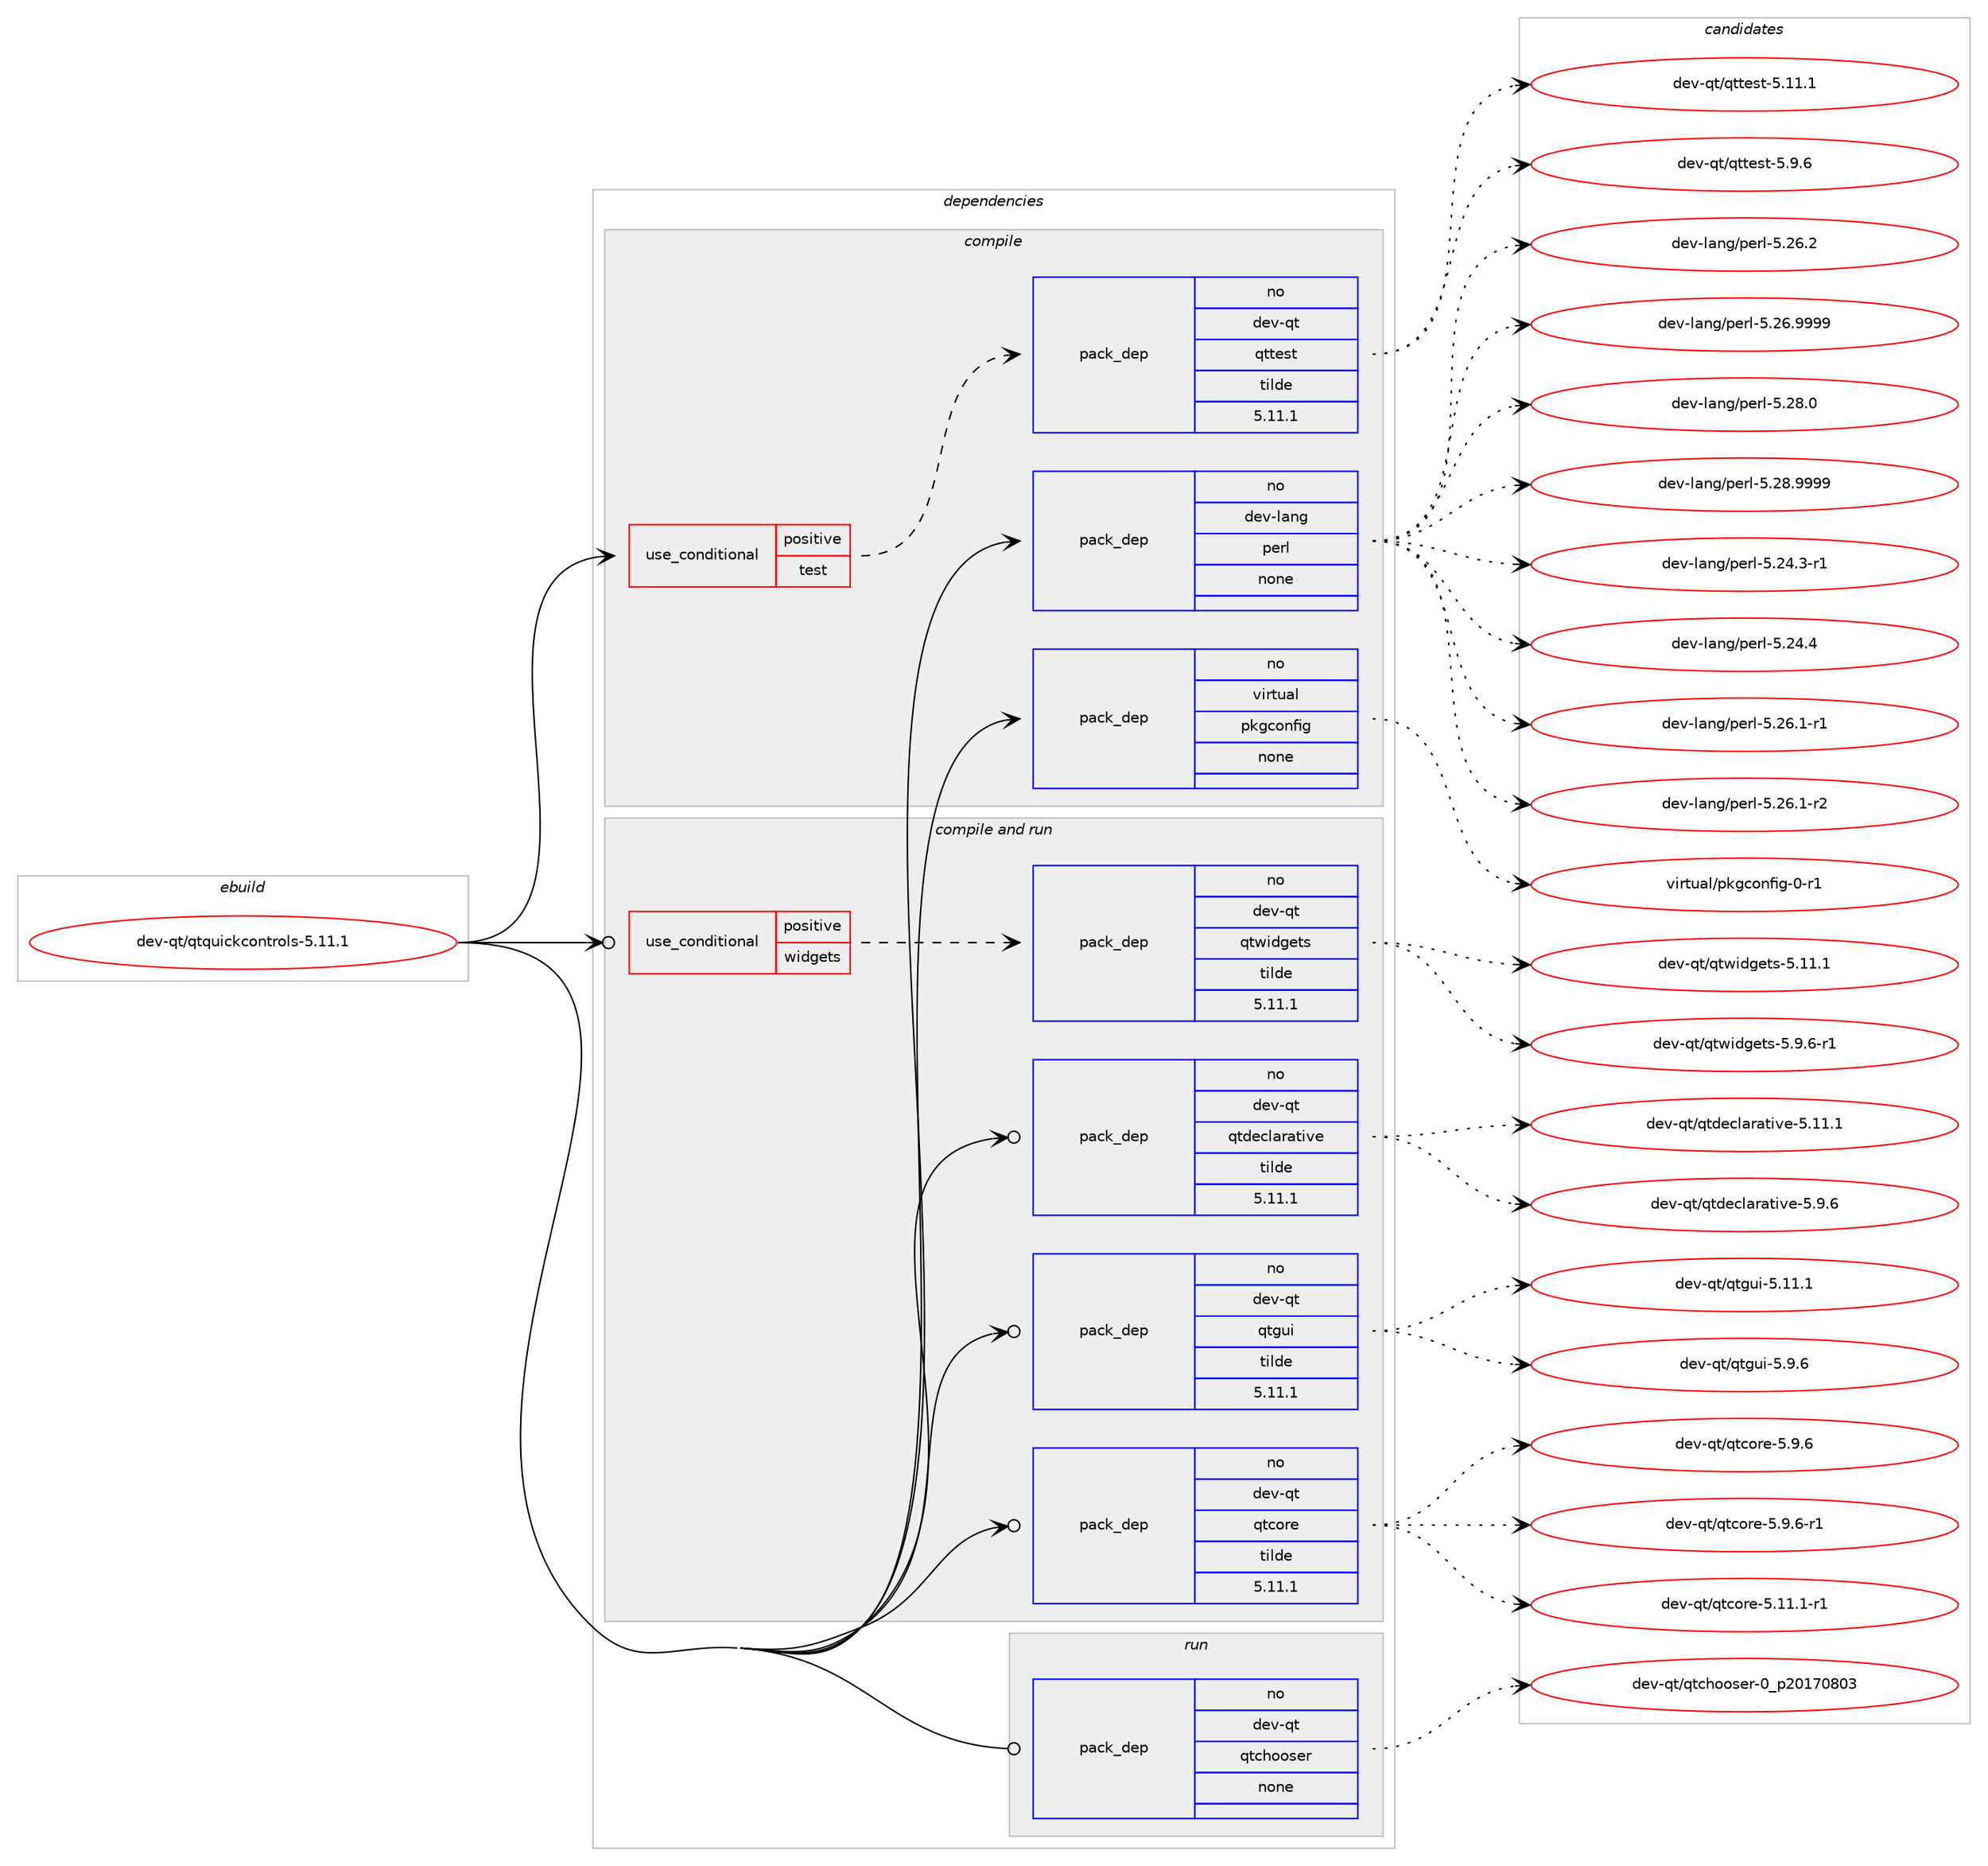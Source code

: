 digraph prolog {

# *************
# Graph options
# *************

newrank=true;
concentrate=true;
compound=true;
graph [rankdir=LR,fontname=Helvetica,fontsize=10,ranksep=1.5];#, ranksep=2.5, nodesep=0.2];
edge  [arrowhead=vee];
node  [fontname=Helvetica,fontsize=10];

# **********
# The ebuild
# **********

subgraph cluster_leftcol {
color=gray;
rank=same;
label=<<i>ebuild</i>>;
id [label="dev-qt/qtquickcontrols-5.11.1", color=red, width=4, href="../dev-qt/qtquickcontrols-5.11.1.svg"];
}

# ****************
# The dependencies
# ****************

subgraph cluster_midcol {
color=gray;
label=<<i>dependencies</i>>;
subgraph cluster_compile {
fillcolor="#eeeeee";
style=filled;
label=<<i>compile</i>>;
subgraph cond1366 {
dependency5963 [label=<<TABLE BORDER="0" CELLBORDER="1" CELLSPACING="0" CELLPADDING="4"><TR><TD ROWSPAN="3" CELLPADDING="10">use_conditional</TD></TR><TR><TD>positive</TD></TR><TR><TD>test</TD></TR></TABLE>>, shape=none, color=red];
subgraph pack4470 {
dependency5964 [label=<<TABLE BORDER="0" CELLBORDER="1" CELLSPACING="0" CELLPADDING="4" WIDTH="220"><TR><TD ROWSPAN="6" CELLPADDING="30">pack_dep</TD></TR><TR><TD WIDTH="110">no</TD></TR><TR><TD>dev-qt</TD></TR><TR><TD>qttest</TD></TR><TR><TD>tilde</TD></TR><TR><TD>5.11.1</TD></TR></TABLE>>, shape=none, color=blue];
}
dependency5963:e -> dependency5964:w [weight=20,style="dashed",arrowhead="vee"];
}
id:e -> dependency5963:w [weight=20,style="solid",arrowhead="vee"];
subgraph pack4471 {
dependency5965 [label=<<TABLE BORDER="0" CELLBORDER="1" CELLSPACING="0" CELLPADDING="4" WIDTH="220"><TR><TD ROWSPAN="6" CELLPADDING="30">pack_dep</TD></TR><TR><TD WIDTH="110">no</TD></TR><TR><TD>dev-lang</TD></TR><TR><TD>perl</TD></TR><TR><TD>none</TD></TR><TR><TD></TD></TR></TABLE>>, shape=none, color=blue];
}
id:e -> dependency5965:w [weight=20,style="solid",arrowhead="vee"];
subgraph pack4472 {
dependency5966 [label=<<TABLE BORDER="0" CELLBORDER="1" CELLSPACING="0" CELLPADDING="4" WIDTH="220"><TR><TD ROWSPAN="6" CELLPADDING="30">pack_dep</TD></TR><TR><TD WIDTH="110">no</TD></TR><TR><TD>virtual</TD></TR><TR><TD>pkgconfig</TD></TR><TR><TD>none</TD></TR><TR><TD></TD></TR></TABLE>>, shape=none, color=blue];
}
id:e -> dependency5966:w [weight=20,style="solid",arrowhead="vee"];
}
subgraph cluster_compileandrun {
fillcolor="#eeeeee";
style=filled;
label=<<i>compile and run</i>>;
subgraph cond1367 {
dependency5967 [label=<<TABLE BORDER="0" CELLBORDER="1" CELLSPACING="0" CELLPADDING="4"><TR><TD ROWSPAN="3" CELLPADDING="10">use_conditional</TD></TR><TR><TD>positive</TD></TR><TR><TD>widgets</TD></TR></TABLE>>, shape=none, color=red];
subgraph pack4473 {
dependency5968 [label=<<TABLE BORDER="0" CELLBORDER="1" CELLSPACING="0" CELLPADDING="4" WIDTH="220"><TR><TD ROWSPAN="6" CELLPADDING="30">pack_dep</TD></TR><TR><TD WIDTH="110">no</TD></TR><TR><TD>dev-qt</TD></TR><TR><TD>qtwidgets</TD></TR><TR><TD>tilde</TD></TR><TR><TD>5.11.1</TD></TR></TABLE>>, shape=none, color=blue];
}
dependency5967:e -> dependency5968:w [weight=20,style="dashed",arrowhead="vee"];
}
id:e -> dependency5967:w [weight=20,style="solid",arrowhead="odotvee"];
subgraph pack4474 {
dependency5969 [label=<<TABLE BORDER="0" CELLBORDER="1" CELLSPACING="0" CELLPADDING="4" WIDTH="220"><TR><TD ROWSPAN="6" CELLPADDING="30">pack_dep</TD></TR><TR><TD WIDTH="110">no</TD></TR><TR><TD>dev-qt</TD></TR><TR><TD>qtcore</TD></TR><TR><TD>tilde</TD></TR><TR><TD>5.11.1</TD></TR></TABLE>>, shape=none, color=blue];
}
id:e -> dependency5969:w [weight=20,style="solid",arrowhead="odotvee"];
subgraph pack4475 {
dependency5970 [label=<<TABLE BORDER="0" CELLBORDER="1" CELLSPACING="0" CELLPADDING="4" WIDTH="220"><TR><TD ROWSPAN="6" CELLPADDING="30">pack_dep</TD></TR><TR><TD WIDTH="110">no</TD></TR><TR><TD>dev-qt</TD></TR><TR><TD>qtdeclarative</TD></TR><TR><TD>tilde</TD></TR><TR><TD>5.11.1</TD></TR></TABLE>>, shape=none, color=blue];
}
id:e -> dependency5970:w [weight=20,style="solid",arrowhead="odotvee"];
subgraph pack4476 {
dependency5971 [label=<<TABLE BORDER="0" CELLBORDER="1" CELLSPACING="0" CELLPADDING="4" WIDTH="220"><TR><TD ROWSPAN="6" CELLPADDING="30">pack_dep</TD></TR><TR><TD WIDTH="110">no</TD></TR><TR><TD>dev-qt</TD></TR><TR><TD>qtgui</TD></TR><TR><TD>tilde</TD></TR><TR><TD>5.11.1</TD></TR></TABLE>>, shape=none, color=blue];
}
id:e -> dependency5971:w [weight=20,style="solid",arrowhead="odotvee"];
}
subgraph cluster_run {
fillcolor="#eeeeee";
style=filled;
label=<<i>run</i>>;
subgraph pack4477 {
dependency5972 [label=<<TABLE BORDER="0" CELLBORDER="1" CELLSPACING="0" CELLPADDING="4" WIDTH="220"><TR><TD ROWSPAN="6" CELLPADDING="30">pack_dep</TD></TR><TR><TD WIDTH="110">no</TD></TR><TR><TD>dev-qt</TD></TR><TR><TD>qtchooser</TD></TR><TR><TD>none</TD></TR><TR><TD></TD></TR></TABLE>>, shape=none, color=blue];
}
id:e -> dependency5972:w [weight=20,style="solid",arrowhead="odot"];
}
}

# **************
# The candidates
# **************

subgraph cluster_choices {
rank=same;
color=gray;
label=<<i>candidates</i>>;

subgraph choice4470 {
color=black;
nodesep=1;
choice100101118451131164711311611610111511645534649494649 [label="dev-qt/qttest-5.11.1", color=red, width=4,href="../dev-qt/qttest-5.11.1.svg"];
choice1001011184511311647113116116101115116455346574654 [label="dev-qt/qttest-5.9.6", color=red, width=4,href="../dev-qt/qttest-5.9.6.svg"];
dependency5964:e -> choice100101118451131164711311611610111511645534649494649:w [style=dotted,weight="100"];
dependency5964:e -> choice1001011184511311647113116116101115116455346574654:w [style=dotted,weight="100"];
}
subgraph choice4471 {
color=black;
nodesep=1;
choice100101118451089711010347112101114108455346505246514511449 [label="dev-lang/perl-5.24.3-r1", color=red, width=4,href="../dev-lang/perl-5.24.3-r1.svg"];
choice10010111845108971101034711210111410845534650524652 [label="dev-lang/perl-5.24.4", color=red, width=4,href="../dev-lang/perl-5.24.4.svg"];
choice100101118451089711010347112101114108455346505446494511449 [label="dev-lang/perl-5.26.1-r1", color=red, width=4,href="../dev-lang/perl-5.26.1-r1.svg"];
choice100101118451089711010347112101114108455346505446494511450 [label="dev-lang/perl-5.26.1-r2", color=red, width=4,href="../dev-lang/perl-5.26.1-r2.svg"];
choice10010111845108971101034711210111410845534650544650 [label="dev-lang/perl-5.26.2", color=red, width=4,href="../dev-lang/perl-5.26.2.svg"];
choice10010111845108971101034711210111410845534650544657575757 [label="dev-lang/perl-5.26.9999", color=red, width=4,href="../dev-lang/perl-5.26.9999.svg"];
choice10010111845108971101034711210111410845534650564648 [label="dev-lang/perl-5.28.0", color=red, width=4,href="../dev-lang/perl-5.28.0.svg"];
choice10010111845108971101034711210111410845534650564657575757 [label="dev-lang/perl-5.28.9999", color=red, width=4,href="../dev-lang/perl-5.28.9999.svg"];
dependency5965:e -> choice100101118451089711010347112101114108455346505246514511449:w [style=dotted,weight="100"];
dependency5965:e -> choice10010111845108971101034711210111410845534650524652:w [style=dotted,weight="100"];
dependency5965:e -> choice100101118451089711010347112101114108455346505446494511449:w [style=dotted,weight="100"];
dependency5965:e -> choice100101118451089711010347112101114108455346505446494511450:w [style=dotted,weight="100"];
dependency5965:e -> choice10010111845108971101034711210111410845534650544650:w [style=dotted,weight="100"];
dependency5965:e -> choice10010111845108971101034711210111410845534650544657575757:w [style=dotted,weight="100"];
dependency5965:e -> choice10010111845108971101034711210111410845534650564648:w [style=dotted,weight="100"];
dependency5965:e -> choice10010111845108971101034711210111410845534650564657575757:w [style=dotted,weight="100"];
}
subgraph choice4472 {
color=black;
nodesep=1;
choice11810511411611797108471121071039911111010210510345484511449 [label="virtual/pkgconfig-0-r1", color=red, width=4,href="../virtual/pkgconfig-0-r1.svg"];
dependency5966:e -> choice11810511411611797108471121071039911111010210510345484511449:w [style=dotted,weight="100"];
}
subgraph choice4473 {
color=black;
nodesep=1;
choice100101118451131164711311611910510010310111611545534649494649 [label="dev-qt/qtwidgets-5.11.1", color=red, width=4,href="../dev-qt/qtwidgets-5.11.1.svg"];
choice10010111845113116471131161191051001031011161154553465746544511449 [label="dev-qt/qtwidgets-5.9.6-r1", color=red, width=4,href="../dev-qt/qtwidgets-5.9.6-r1.svg"];
dependency5968:e -> choice100101118451131164711311611910510010310111611545534649494649:w [style=dotted,weight="100"];
dependency5968:e -> choice10010111845113116471131161191051001031011161154553465746544511449:w [style=dotted,weight="100"];
}
subgraph choice4474 {
color=black;
nodesep=1;
choice100101118451131164711311699111114101455346494946494511449 [label="dev-qt/qtcore-5.11.1-r1", color=red, width=4,href="../dev-qt/qtcore-5.11.1-r1.svg"];
choice100101118451131164711311699111114101455346574654 [label="dev-qt/qtcore-5.9.6", color=red, width=4,href="../dev-qt/qtcore-5.9.6.svg"];
choice1001011184511311647113116991111141014553465746544511449 [label="dev-qt/qtcore-5.9.6-r1", color=red, width=4,href="../dev-qt/qtcore-5.9.6-r1.svg"];
dependency5969:e -> choice100101118451131164711311699111114101455346494946494511449:w [style=dotted,weight="100"];
dependency5969:e -> choice100101118451131164711311699111114101455346574654:w [style=dotted,weight="100"];
dependency5969:e -> choice1001011184511311647113116991111141014553465746544511449:w [style=dotted,weight="100"];
}
subgraph choice4475 {
color=black;
nodesep=1;
choice100101118451131164711311610010199108971149711610511810145534649494649 [label="dev-qt/qtdeclarative-5.11.1", color=red, width=4,href="../dev-qt/qtdeclarative-5.11.1.svg"];
choice1001011184511311647113116100101991089711497116105118101455346574654 [label="dev-qt/qtdeclarative-5.9.6", color=red, width=4,href="../dev-qt/qtdeclarative-5.9.6.svg"];
dependency5970:e -> choice100101118451131164711311610010199108971149711610511810145534649494649:w [style=dotted,weight="100"];
dependency5970:e -> choice1001011184511311647113116100101991089711497116105118101455346574654:w [style=dotted,weight="100"];
}
subgraph choice4476 {
color=black;
nodesep=1;
choice100101118451131164711311610311710545534649494649 [label="dev-qt/qtgui-5.11.1", color=red, width=4,href="../dev-qt/qtgui-5.11.1.svg"];
choice1001011184511311647113116103117105455346574654 [label="dev-qt/qtgui-5.9.6", color=red, width=4,href="../dev-qt/qtgui-5.9.6.svg"];
dependency5971:e -> choice100101118451131164711311610311710545534649494649:w [style=dotted,weight="100"];
dependency5971:e -> choice1001011184511311647113116103117105455346574654:w [style=dotted,weight="100"];
}
subgraph choice4477 {
color=black;
nodesep=1;
choice1001011184511311647113116991041111111151011144548951125048495548564851 [label="dev-qt/qtchooser-0_p20170803", color=red, width=4,href="../dev-qt/qtchooser-0_p20170803.svg"];
dependency5972:e -> choice1001011184511311647113116991041111111151011144548951125048495548564851:w [style=dotted,weight="100"];
}
}

}
